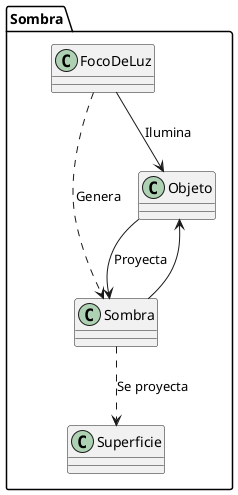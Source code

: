 @startuml
package "Sombra" {

    FocoDeLuz ..> Sombra : "Genera"

    FocoDeLuz --> Objeto : "Ilumina"

    Objeto --> Sombra : "Proyecta"

    Objeto <-- Sombra 

    Sombra ..> Superficie: "Se proyecta"

}
@enduml